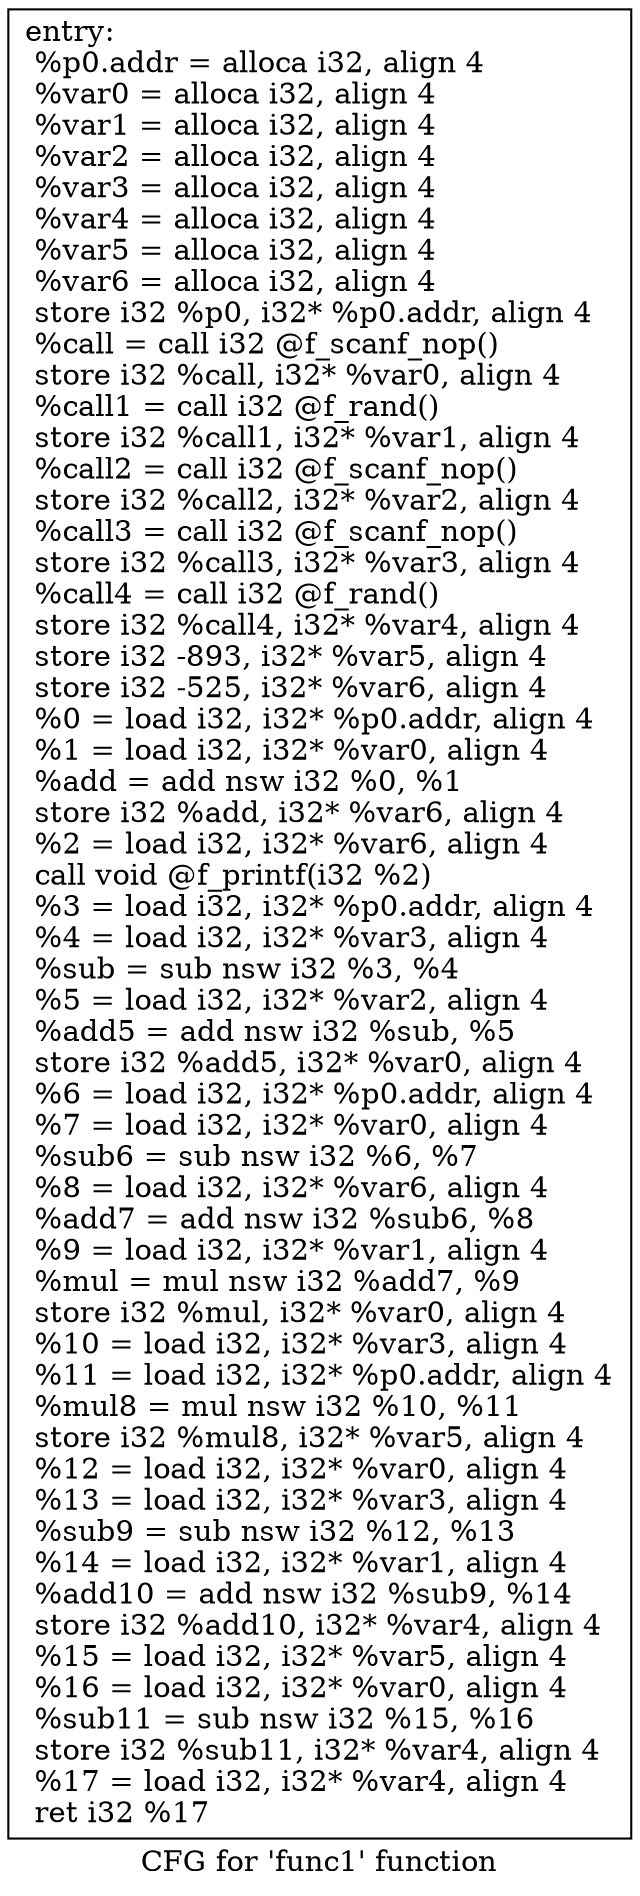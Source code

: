 digraph "CFG for 'func1' function" {
	label="CFG for 'func1' function";

	Node0x5619362059a0 [shape=record,label="{entry:\l  %p0.addr = alloca i32, align 4\l  %var0 = alloca i32, align 4\l  %var1 = alloca i32, align 4\l  %var2 = alloca i32, align 4\l  %var3 = alloca i32, align 4\l  %var4 = alloca i32, align 4\l  %var5 = alloca i32, align 4\l  %var6 = alloca i32, align 4\l  store i32 %p0, i32* %p0.addr, align 4\l  %call = call i32 @f_scanf_nop()\l  store i32 %call, i32* %var0, align 4\l  %call1 = call i32 @f_rand()\l  store i32 %call1, i32* %var1, align 4\l  %call2 = call i32 @f_scanf_nop()\l  store i32 %call2, i32* %var2, align 4\l  %call3 = call i32 @f_scanf_nop()\l  store i32 %call3, i32* %var3, align 4\l  %call4 = call i32 @f_rand()\l  store i32 %call4, i32* %var4, align 4\l  store i32 -893, i32* %var5, align 4\l  store i32 -525, i32* %var6, align 4\l  %0 = load i32, i32* %p0.addr, align 4\l  %1 = load i32, i32* %var0, align 4\l  %add = add nsw i32 %0, %1\l  store i32 %add, i32* %var6, align 4\l  %2 = load i32, i32* %var6, align 4\l  call void @f_printf(i32 %2)\l  %3 = load i32, i32* %p0.addr, align 4\l  %4 = load i32, i32* %var3, align 4\l  %sub = sub nsw i32 %3, %4\l  %5 = load i32, i32* %var2, align 4\l  %add5 = add nsw i32 %sub, %5\l  store i32 %add5, i32* %var0, align 4\l  %6 = load i32, i32* %p0.addr, align 4\l  %7 = load i32, i32* %var0, align 4\l  %sub6 = sub nsw i32 %6, %7\l  %8 = load i32, i32* %var6, align 4\l  %add7 = add nsw i32 %sub6, %8\l  %9 = load i32, i32* %var1, align 4\l  %mul = mul nsw i32 %add7, %9\l  store i32 %mul, i32* %var0, align 4\l  %10 = load i32, i32* %var3, align 4\l  %11 = load i32, i32* %p0.addr, align 4\l  %mul8 = mul nsw i32 %10, %11\l  store i32 %mul8, i32* %var5, align 4\l  %12 = load i32, i32* %var0, align 4\l  %13 = load i32, i32* %var3, align 4\l  %sub9 = sub nsw i32 %12, %13\l  %14 = load i32, i32* %var1, align 4\l  %add10 = add nsw i32 %sub9, %14\l  store i32 %add10, i32* %var4, align 4\l  %15 = load i32, i32* %var5, align 4\l  %16 = load i32, i32* %var0, align 4\l  %sub11 = sub nsw i32 %15, %16\l  store i32 %sub11, i32* %var4, align 4\l  %17 = load i32, i32* %var4, align 4\l  ret i32 %17\l}"];
}
